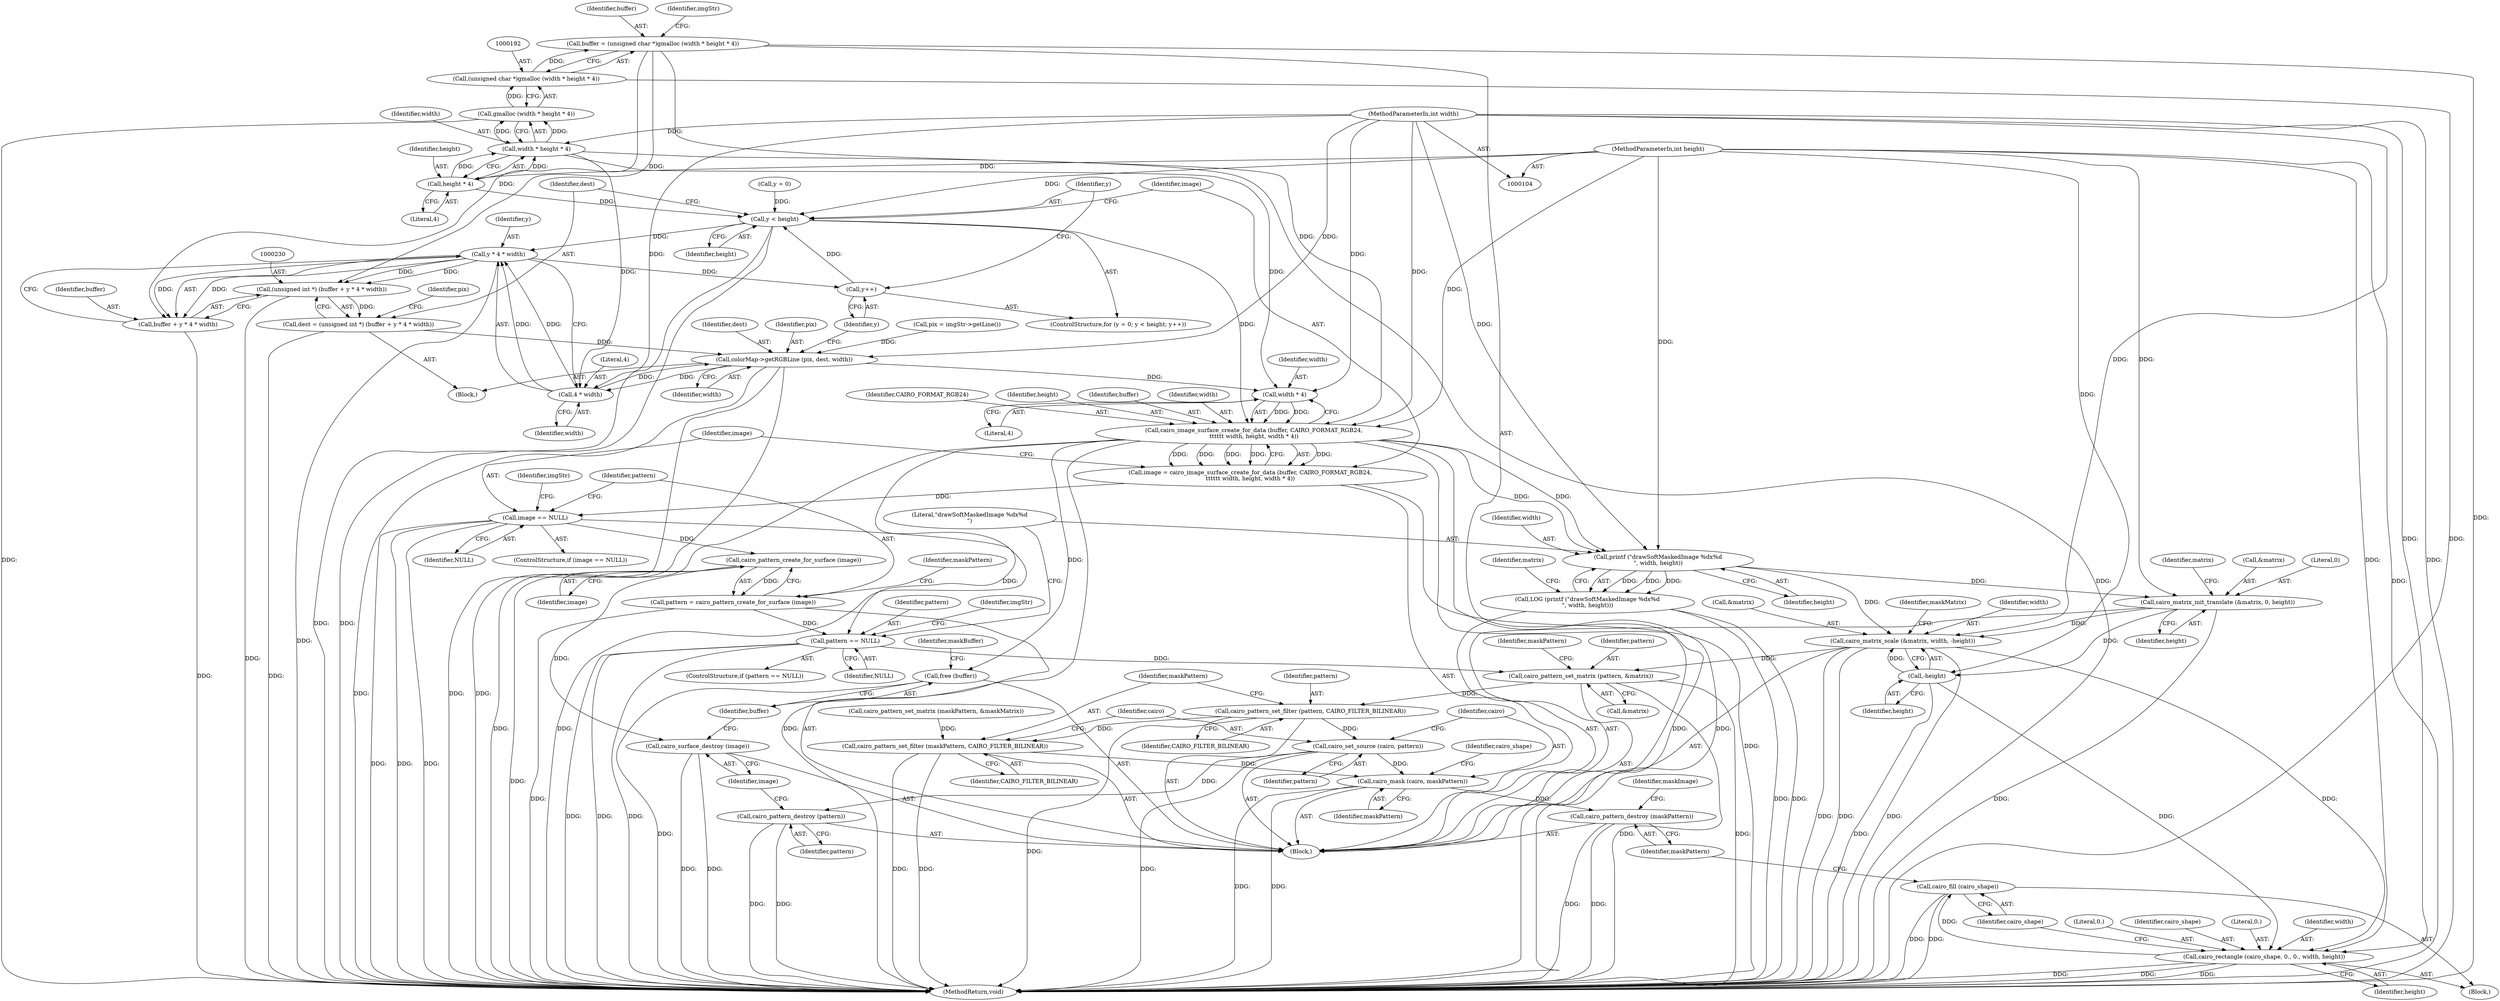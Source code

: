 digraph "1_poppler_7b2d314a61fd0e12f47c62996cb49ec0d1ba747a_3@integer" {
"1000189" [label="(Call,buffer = (unsigned char *)gmalloc (width * height * 4))"];
"1000191" [label="(Call,(unsigned char *)gmalloc (width * height * 4))"];
"1000193" [label="(Call,gmalloc (width * height * 4))"];
"1000194" [label="(Call,width * height * 4)"];
"1000108" [label="(MethodParameterIn,int width)"];
"1000196" [label="(Call,height * 4)"];
"1000109" [label="(MethodParameterIn,int height)"];
"1000229" [label="(Call,(unsigned int *) (buffer + y * 4 * width))"];
"1000227" [label="(Call,dest = (unsigned int *) (buffer + y * 4 * width))"];
"1000241" [label="(Call,colorMap->getRGBLine (pix, dest, width))"];
"1000235" [label="(Call,4 * width)"];
"1000233" [label="(Call,y * 4 * width)"];
"1000224" [label="(Call,y++)"];
"1000221" [label="(Call,y < height)"];
"1000247" [label="(Call,cairo_image_surface_create_for_data (buffer, CAIRO_FORMAT_RGB24,\n\t\t\t\t\t\t width, height, width * 4))"];
"1000245" [label="(Call,image = cairo_image_surface_create_for_data (buffer, CAIRO_FORMAT_RGB24,\n\t\t\t\t\t\t width, height, width * 4))"];
"1000256" [label="(Call,image == NULL)"];
"1000265" [label="(Call,cairo_pattern_create_for_surface (image))"];
"1000263" [label="(Call,pattern = cairo_pattern_create_for_surface (image))"];
"1000272" [label="(Call,pattern == NULL)"];
"1000306" [label="(Call,cairo_pattern_set_matrix (pattern, &matrix))"];
"1000314" [label="(Call,cairo_pattern_set_filter (pattern, CAIRO_FILTER_BILINEAR))"];
"1000317" [label="(Call,cairo_pattern_set_filter (maskPattern, CAIRO_FILTER_BILINEAR))"];
"1000323" [label="(Call,cairo_mask (cairo, maskPattern))"];
"1000337" [label="(Call,cairo_pattern_destroy (maskPattern))"];
"1000320" [label="(Call,cairo_set_source (cairo, pattern))"];
"1000341" [label="(Call,cairo_pattern_destroy (pattern))"];
"1000343" [label="(Call,cairo_surface_destroy (image))"];
"1000280" [label="(Call,printf (\"drawSoftMaskedImage %dx%d\n\", width, height))"];
"1000279" [label="(Call,LOG (printf (\"drawSoftMaskedImage %dx%d\n\", width, height)))"];
"1000284" [label="(Call,cairo_matrix_init_translate (&matrix, 0, height))"];
"1000289" [label="(Call,cairo_matrix_scale (&matrix, width, -height))"];
"1000329" [label="(Call,cairo_rectangle (cairo_shape, 0., 0., width, height))"];
"1000335" [label="(Call,cairo_fill (cairo_shape))"];
"1000293" [label="(Call,-height)"];
"1000345" [label="(Call,free (buffer))"];
"1000231" [label="(Call,buffer + y * 4 * width)"];
"1000252" [label="(Call,width * 4)"];
"1000249" [label="(Identifier,CAIRO_FORMAT_RGB24)"];
"1000242" [label="(Identifier,pix)"];
"1000311" [label="(Identifier,maskPattern)"];
"1000333" [label="(Identifier,width)"];
"1000332" [label="(Literal,0.)"];
"1000193" [label="(Call,gmalloc (width * height * 4))"];
"1000335" [label="(Call,cairo_fill (cairo_shape))"];
"1000285" [label="(Call,&matrix)"];
"1000265" [label="(Call,cairo_pattern_create_for_surface (image))"];
"1000287" [label="(Literal,0)"];
"1000258" [label="(Identifier,NULL)"];
"1000234" [label="(Identifier,y)"];
"1000330" [label="(Identifier,cairo_shape)"];
"1000271" [label="(ControlStructure,if (pattern == NULL))"];
"1000318" [label="(Identifier,maskPattern)"];
"1000346" [label="(Identifier,buffer)"];
"1000331" [label="(Literal,0.)"];
"1000294" [label="(Identifier,height)"];
"1000190" [label="(Identifier,buffer)"];
"1000194" [label="(Call,width * height * 4)"];
"1000281" [label="(Literal,\"drawSoftMaskedImage %dx%d\n\")"];
"1000343" [label="(Call,cairo_surface_destroy (image))"];
"1000255" [label="(ControlStructure,if (image == NULL))"];
"1000225" [label="(Identifier,y)"];
"1000263" [label="(Call,pattern = cairo_pattern_create_for_surface (image))"];
"1000254" [label="(Literal,4)"];
"1000341" [label="(Call,cairo_pattern_destroy (pattern))"];
"1000351" [label="(MethodReturn,void)"];
"1000251" [label="(Identifier,height)"];
"1000279" [label="(Call,LOG (printf (\"drawSoftMaskedImage %dx%d\n\", width, height)))"];
"1000336" [label="(Identifier,cairo_shape)"];
"1000256" [label="(Call,image == NULL)"];
"1000283" [label="(Identifier,height)"];
"1000286" [label="(Identifier,matrix)"];
"1000277" [label="(Identifier,imgStr)"];
"1000322" [label="(Identifier,pattern)"];
"1000189" [label="(Call,buffer = (unsigned char *)gmalloc (width * height * 4))"];
"1000222" [label="(Identifier,y)"];
"1000237" [label="(Identifier,width)"];
"1000315" [label="(Identifier,pattern)"];
"1000284" [label="(Call,cairo_matrix_init_translate (&matrix, 0, height))"];
"1000338" [label="(Identifier,maskPattern)"];
"1000245" [label="(Call,image = cairo_image_surface_create_for_data (buffer, CAIRO_FORMAT_RGB24,\n\t\t\t\t\t\t width, height, width * 4))"];
"1000226" [label="(Block,)"];
"1000273" [label="(Identifier,pattern)"];
"1000261" [label="(Identifier,imgStr)"];
"1000297" [label="(Identifier,maskMatrix)"];
"1000253" [label="(Identifier,width)"];
"1000292" [label="(Identifier,width)"];
"1000252" [label="(Call,width * 4)"];
"1000108" [label="(MethodParameterIn,int width)"];
"1000196" [label="(Call,height * 4)"];
"1000229" [label="(Call,(unsigned int *) (buffer + y * 4 * width))"];
"1000109" [label="(MethodParameterIn,int height)"];
"1000223" [label="(Identifier,height)"];
"1000291" [label="(Identifier,matrix)"];
"1000316" [label="(Identifier,CAIRO_FILTER_BILINEAR)"];
"1000290" [label="(Call,&matrix)"];
"1000327" [label="(Identifier,cairo_shape)"];
"1000344" [label="(Identifier,image)"];
"1000241" [label="(Call,colorMap->getRGBLine (pix, dest, width))"];
"1000232" [label="(Identifier,buffer)"];
"1000235" [label="(Call,4 * width)"];
"1000340" [label="(Identifier,maskImage)"];
"1000257" [label="(Identifier,image)"];
"1000236" [label="(Literal,4)"];
"1000221" [label="(Call,y < height)"];
"1000342" [label="(Identifier,pattern)"];
"1000282" [label="(Identifier,width)"];
"1000319" [label="(Identifier,CAIRO_FILTER_BILINEAR)"];
"1000247" [label="(Call,cairo_image_surface_create_for_data (buffer, CAIRO_FORMAT_RGB24,\n\t\t\t\t\t\t width, height, width * 4))"];
"1000218" [label="(Call,y = 0)"];
"1000293" [label="(Call,-height)"];
"1000195" [label="(Identifier,width)"];
"1000314" [label="(Call,cairo_pattern_set_filter (pattern, CAIRO_FILTER_BILINEAR))"];
"1000308" [label="(Call,&matrix)"];
"1000324" [label="(Identifier,cairo)"];
"1000274" [label="(Identifier,NULL)"];
"1000238" [label="(Call,pix = imgStr->getLine())"];
"1000191" [label="(Call,(unsigned char *)gmalloc (width * height * 4))"];
"1000323" [label="(Call,cairo_mask (cairo, maskPattern))"];
"1000246" [label="(Identifier,image)"];
"1000239" [label="(Identifier,pix)"];
"1000264" [label="(Identifier,pattern)"];
"1000280" [label="(Call,printf (\"drawSoftMaskedImage %dx%d\n\", width, height))"];
"1000272" [label="(Call,pattern == NULL)"];
"1000266" [label="(Identifier,image)"];
"1000228" [label="(Identifier,dest)"];
"1000268" [label="(Identifier,maskPattern)"];
"1000317" [label="(Call,cairo_pattern_set_filter (maskPattern, CAIRO_FILTER_BILINEAR))"];
"1000115" [label="(Block,)"];
"1000348" [label="(Identifier,maskBuffer)"];
"1000224" [label="(Call,y++)"];
"1000334" [label="(Identifier,height)"];
"1000329" [label="(Call,cairo_rectangle (cairo_shape, 0., 0., width, height))"];
"1000233" [label="(Call,y * 4 * width)"];
"1000244" [label="(Identifier,width)"];
"1000320" [label="(Call,cairo_set_source (cairo, pattern))"];
"1000197" [label="(Identifier,height)"];
"1000306" [label="(Call,cairo_pattern_set_matrix (pattern, &matrix))"];
"1000248" [label="(Identifier,buffer)"];
"1000250" [label="(Identifier,width)"];
"1000288" [label="(Identifier,height)"];
"1000243" [label="(Identifier,dest)"];
"1000325" [label="(Identifier,maskPattern)"];
"1000321" [label="(Identifier,cairo)"];
"1000198" [label="(Literal,4)"];
"1000289" [label="(Call,cairo_matrix_scale (&matrix, width, -height))"];
"1000227" [label="(Call,dest = (unsigned int *) (buffer + y * 4 * width))"];
"1000307" [label="(Identifier,pattern)"];
"1000328" [label="(Block,)"];
"1000231" [label="(Call,buffer + y * 4 * width)"];
"1000337" [label="(Call,cairo_pattern_destroy (maskPattern))"];
"1000310" [label="(Call,cairo_pattern_set_matrix (maskPattern, &maskMatrix))"];
"1000200" [label="(Identifier,imgStr)"];
"1000345" [label="(Call,free (buffer))"];
"1000217" [label="(ControlStructure,for (y = 0; y < height; y++))"];
"1000189" -> "1000115"  [label="AST: "];
"1000189" -> "1000191"  [label="CFG: "];
"1000190" -> "1000189"  [label="AST: "];
"1000191" -> "1000189"  [label="AST: "];
"1000200" -> "1000189"  [label="CFG: "];
"1000189" -> "1000351"  [label="DDG: "];
"1000191" -> "1000189"  [label="DDG: "];
"1000189" -> "1000229"  [label="DDG: "];
"1000189" -> "1000231"  [label="DDG: "];
"1000189" -> "1000247"  [label="DDG: "];
"1000191" -> "1000193"  [label="CFG: "];
"1000192" -> "1000191"  [label="AST: "];
"1000193" -> "1000191"  [label="AST: "];
"1000191" -> "1000351"  [label="DDG: "];
"1000193" -> "1000191"  [label="DDG: "];
"1000193" -> "1000194"  [label="CFG: "];
"1000194" -> "1000193"  [label="AST: "];
"1000193" -> "1000351"  [label="DDG: "];
"1000194" -> "1000193"  [label="DDG: "];
"1000194" -> "1000193"  [label="DDG: "];
"1000194" -> "1000196"  [label="CFG: "];
"1000195" -> "1000194"  [label="AST: "];
"1000196" -> "1000194"  [label="AST: "];
"1000194" -> "1000351"  [label="DDG: "];
"1000108" -> "1000194"  [label="DDG: "];
"1000196" -> "1000194"  [label="DDG: "];
"1000196" -> "1000194"  [label="DDG: "];
"1000194" -> "1000235"  [label="DDG: "];
"1000194" -> "1000252"  [label="DDG: "];
"1000108" -> "1000104"  [label="AST: "];
"1000108" -> "1000351"  [label="DDG: "];
"1000108" -> "1000235"  [label="DDG: "];
"1000108" -> "1000241"  [label="DDG: "];
"1000108" -> "1000247"  [label="DDG: "];
"1000108" -> "1000252"  [label="DDG: "];
"1000108" -> "1000280"  [label="DDG: "];
"1000108" -> "1000289"  [label="DDG: "];
"1000108" -> "1000329"  [label="DDG: "];
"1000196" -> "1000198"  [label="CFG: "];
"1000197" -> "1000196"  [label="AST: "];
"1000198" -> "1000196"  [label="AST: "];
"1000109" -> "1000196"  [label="DDG: "];
"1000196" -> "1000221"  [label="DDG: "];
"1000109" -> "1000104"  [label="AST: "];
"1000109" -> "1000351"  [label="DDG: "];
"1000109" -> "1000221"  [label="DDG: "];
"1000109" -> "1000247"  [label="DDG: "];
"1000109" -> "1000280"  [label="DDG: "];
"1000109" -> "1000284"  [label="DDG: "];
"1000109" -> "1000293"  [label="DDG: "];
"1000109" -> "1000329"  [label="DDG: "];
"1000229" -> "1000227"  [label="AST: "];
"1000229" -> "1000231"  [label="CFG: "];
"1000230" -> "1000229"  [label="AST: "];
"1000231" -> "1000229"  [label="AST: "];
"1000227" -> "1000229"  [label="CFG: "];
"1000229" -> "1000351"  [label="DDG: "];
"1000229" -> "1000227"  [label="DDG: "];
"1000233" -> "1000229"  [label="DDG: "];
"1000233" -> "1000229"  [label="DDG: "];
"1000227" -> "1000226"  [label="AST: "];
"1000228" -> "1000227"  [label="AST: "];
"1000239" -> "1000227"  [label="CFG: "];
"1000227" -> "1000351"  [label="DDG: "];
"1000227" -> "1000241"  [label="DDG: "];
"1000241" -> "1000226"  [label="AST: "];
"1000241" -> "1000244"  [label="CFG: "];
"1000242" -> "1000241"  [label="AST: "];
"1000243" -> "1000241"  [label="AST: "];
"1000244" -> "1000241"  [label="AST: "];
"1000225" -> "1000241"  [label="CFG: "];
"1000241" -> "1000351"  [label="DDG: "];
"1000241" -> "1000351"  [label="DDG: "];
"1000241" -> "1000351"  [label="DDG: "];
"1000241" -> "1000235"  [label="DDG: "];
"1000238" -> "1000241"  [label="DDG: "];
"1000235" -> "1000241"  [label="DDG: "];
"1000241" -> "1000252"  [label="DDG: "];
"1000235" -> "1000233"  [label="AST: "];
"1000235" -> "1000237"  [label="CFG: "];
"1000236" -> "1000235"  [label="AST: "];
"1000237" -> "1000235"  [label="AST: "];
"1000233" -> "1000235"  [label="CFG: "];
"1000235" -> "1000233"  [label="DDG: "];
"1000235" -> "1000233"  [label="DDG: "];
"1000233" -> "1000231"  [label="AST: "];
"1000234" -> "1000233"  [label="AST: "];
"1000231" -> "1000233"  [label="CFG: "];
"1000233" -> "1000351"  [label="DDG: "];
"1000233" -> "1000224"  [label="DDG: "];
"1000233" -> "1000231"  [label="DDG: "];
"1000233" -> "1000231"  [label="DDG: "];
"1000221" -> "1000233"  [label="DDG: "];
"1000224" -> "1000217"  [label="AST: "];
"1000224" -> "1000225"  [label="CFG: "];
"1000225" -> "1000224"  [label="AST: "];
"1000222" -> "1000224"  [label="CFG: "];
"1000224" -> "1000221"  [label="DDG: "];
"1000221" -> "1000217"  [label="AST: "];
"1000221" -> "1000223"  [label="CFG: "];
"1000222" -> "1000221"  [label="AST: "];
"1000223" -> "1000221"  [label="AST: "];
"1000228" -> "1000221"  [label="CFG: "];
"1000246" -> "1000221"  [label="CFG: "];
"1000221" -> "1000351"  [label="DDG: "];
"1000221" -> "1000351"  [label="DDG: "];
"1000218" -> "1000221"  [label="DDG: "];
"1000221" -> "1000247"  [label="DDG: "];
"1000247" -> "1000245"  [label="AST: "];
"1000247" -> "1000252"  [label="CFG: "];
"1000248" -> "1000247"  [label="AST: "];
"1000249" -> "1000247"  [label="AST: "];
"1000250" -> "1000247"  [label="AST: "];
"1000251" -> "1000247"  [label="AST: "];
"1000252" -> "1000247"  [label="AST: "];
"1000245" -> "1000247"  [label="CFG: "];
"1000247" -> "1000351"  [label="DDG: "];
"1000247" -> "1000351"  [label="DDG: "];
"1000247" -> "1000351"  [label="DDG: "];
"1000247" -> "1000351"  [label="DDG: "];
"1000247" -> "1000351"  [label="DDG: "];
"1000247" -> "1000245"  [label="DDG: "];
"1000247" -> "1000245"  [label="DDG: "];
"1000247" -> "1000245"  [label="DDG: "];
"1000247" -> "1000245"  [label="DDG: "];
"1000247" -> "1000245"  [label="DDG: "];
"1000252" -> "1000247"  [label="DDG: "];
"1000252" -> "1000247"  [label="DDG: "];
"1000247" -> "1000280"  [label="DDG: "];
"1000247" -> "1000280"  [label="DDG: "];
"1000247" -> "1000345"  [label="DDG: "];
"1000245" -> "1000115"  [label="AST: "];
"1000246" -> "1000245"  [label="AST: "];
"1000257" -> "1000245"  [label="CFG: "];
"1000245" -> "1000351"  [label="DDG: "];
"1000245" -> "1000256"  [label="DDG: "];
"1000256" -> "1000255"  [label="AST: "];
"1000256" -> "1000258"  [label="CFG: "];
"1000257" -> "1000256"  [label="AST: "];
"1000258" -> "1000256"  [label="AST: "];
"1000261" -> "1000256"  [label="CFG: "];
"1000264" -> "1000256"  [label="CFG: "];
"1000256" -> "1000351"  [label="DDG: "];
"1000256" -> "1000351"  [label="DDG: "];
"1000256" -> "1000351"  [label="DDG: "];
"1000256" -> "1000265"  [label="DDG: "];
"1000256" -> "1000272"  [label="DDG: "];
"1000265" -> "1000263"  [label="AST: "];
"1000265" -> "1000266"  [label="CFG: "];
"1000266" -> "1000265"  [label="AST: "];
"1000263" -> "1000265"  [label="CFG: "];
"1000265" -> "1000351"  [label="DDG: "];
"1000265" -> "1000263"  [label="DDG: "];
"1000265" -> "1000343"  [label="DDG: "];
"1000263" -> "1000115"  [label="AST: "];
"1000264" -> "1000263"  [label="AST: "];
"1000268" -> "1000263"  [label="CFG: "];
"1000263" -> "1000351"  [label="DDG: "];
"1000263" -> "1000272"  [label="DDG: "];
"1000272" -> "1000271"  [label="AST: "];
"1000272" -> "1000274"  [label="CFG: "];
"1000273" -> "1000272"  [label="AST: "];
"1000274" -> "1000272"  [label="AST: "];
"1000277" -> "1000272"  [label="CFG: "];
"1000281" -> "1000272"  [label="CFG: "];
"1000272" -> "1000351"  [label="DDG: "];
"1000272" -> "1000351"  [label="DDG: "];
"1000272" -> "1000351"  [label="DDG: "];
"1000272" -> "1000306"  [label="DDG: "];
"1000306" -> "1000115"  [label="AST: "];
"1000306" -> "1000308"  [label="CFG: "];
"1000307" -> "1000306"  [label="AST: "];
"1000308" -> "1000306"  [label="AST: "];
"1000311" -> "1000306"  [label="CFG: "];
"1000306" -> "1000351"  [label="DDG: "];
"1000306" -> "1000351"  [label="DDG: "];
"1000289" -> "1000306"  [label="DDG: "];
"1000306" -> "1000314"  [label="DDG: "];
"1000314" -> "1000115"  [label="AST: "];
"1000314" -> "1000316"  [label="CFG: "];
"1000315" -> "1000314"  [label="AST: "];
"1000316" -> "1000314"  [label="AST: "];
"1000318" -> "1000314"  [label="CFG: "];
"1000314" -> "1000351"  [label="DDG: "];
"1000314" -> "1000317"  [label="DDG: "];
"1000314" -> "1000320"  [label="DDG: "];
"1000317" -> "1000115"  [label="AST: "];
"1000317" -> "1000319"  [label="CFG: "];
"1000318" -> "1000317"  [label="AST: "];
"1000319" -> "1000317"  [label="AST: "];
"1000321" -> "1000317"  [label="CFG: "];
"1000317" -> "1000351"  [label="DDG: "];
"1000317" -> "1000351"  [label="DDG: "];
"1000310" -> "1000317"  [label="DDG: "];
"1000317" -> "1000323"  [label="DDG: "];
"1000323" -> "1000115"  [label="AST: "];
"1000323" -> "1000325"  [label="CFG: "];
"1000324" -> "1000323"  [label="AST: "];
"1000325" -> "1000323"  [label="AST: "];
"1000327" -> "1000323"  [label="CFG: "];
"1000323" -> "1000351"  [label="DDG: "];
"1000323" -> "1000351"  [label="DDG: "];
"1000320" -> "1000323"  [label="DDG: "];
"1000323" -> "1000337"  [label="DDG: "];
"1000337" -> "1000115"  [label="AST: "];
"1000337" -> "1000338"  [label="CFG: "];
"1000338" -> "1000337"  [label="AST: "];
"1000340" -> "1000337"  [label="CFG: "];
"1000337" -> "1000351"  [label="DDG: "];
"1000337" -> "1000351"  [label="DDG: "];
"1000320" -> "1000115"  [label="AST: "];
"1000320" -> "1000322"  [label="CFG: "];
"1000321" -> "1000320"  [label="AST: "];
"1000322" -> "1000320"  [label="AST: "];
"1000324" -> "1000320"  [label="CFG: "];
"1000320" -> "1000351"  [label="DDG: "];
"1000320" -> "1000341"  [label="DDG: "];
"1000341" -> "1000115"  [label="AST: "];
"1000341" -> "1000342"  [label="CFG: "];
"1000342" -> "1000341"  [label="AST: "];
"1000344" -> "1000341"  [label="CFG: "];
"1000341" -> "1000351"  [label="DDG: "];
"1000341" -> "1000351"  [label="DDG: "];
"1000343" -> "1000115"  [label="AST: "];
"1000343" -> "1000344"  [label="CFG: "];
"1000344" -> "1000343"  [label="AST: "];
"1000346" -> "1000343"  [label="CFG: "];
"1000343" -> "1000351"  [label="DDG: "];
"1000343" -> "1000351"  [label="DDG: "];
"1000280" -> "1000279"  [label="AST: "];
"1000280" -> "1000283"  [label="CFG: "];
"1000281" -> "1000280"  [label="AST: "];
"1000282" -> "1000280"  [label="AST: "];
"1000283" -> "1000280"  [label="AST: "];
"1000279" -> "1000280"  [label="CFG: "];
"1000280" -> "1000279"  [label="DDG: "];
"1000280" -> "1000279"  [label="DDG: "];
"1000280" -> "1000279"  [label="DDG: "];
"1000280" -> "1000284"  [label="DDG: "];
"1000280" -> "1000289"  [label="DDG: "];
"1000279" -> "1000115"  [label="AST: "];
"1000286" -> "1000279"  [label="CFG: "];
"1000279" -> "1000351"  [label="DDG: "];
"1000279" -> "1000351"  [label="DDG: "];
"1000284" -> "1000115"  [label="AST: "];
"1000284" -> "1000288"  [label="CFG: "];
"1000285" -> "1000284"  [label="AST: "];
"1000287" -> "1000284"  [label="AST: "];
"1000288" -> "1000284"  [label="AST: "];
"1000291" -> "1000284"  [label="CFG: "];
"1000284" -> "1000351"  [label="DDG: "];
"1000284" -> "1000289"  [label="DDG: "];
"1000284" -> "1000293"  [label="DDG: "];
"1000289" -> "1000115"  [label="AST: "];
"1000289" -> "1000293"  [label="CFG: "];
"1000290" -> "1000289"  [label="AST: "];
"1000292" -> "1000289"  [label="AST: "];
"1000293" -> "1000289"  [label="AST: "];
"1000297" -> "1000289"  [label="CFG: "];
"1000289" -> "1000351"  [label="DDG: "];
"1000289" -> "1000351"  [label="DDG: "];
"1000289" -> "1000351"  [label="DDG: "];
"1000293" -> "1000289"  [label="DDG: "];
"1000289" -> "1000329"  [label="DDG: "];
"1000329" -> "1000328"  [label="AST: "];
"1000329" -> "1000334"  [label="CFG: "];
"1000330" -> "1000329"  [label="AST: "];
"1000331" -> "1000329"  [label="AST: "];
"1000332" -> "1000329"  [label="AST: "];
"1000333" -> "1000329"  [label="AST: "];
"1000334" -> "1000329"  [label="AST: "];
"1000336" -> "1000329"  [label="CFG: "];
"1000329" -> "1000351"  [label="DDG: "];
"1000329" -> "1000351"  [label="DDG: "];
"1000329" -> "1000351"  [label="DDG: "];
"1000293" -> "1000329"  [label="DDG: "];
"1000329" -> "1000335"  [label="DDG: "];
"1000335" -> "1000328"  [label="AST: "];
"1000335" -> "1000336"  [label="CFG: "];
"1000336" -> "1000335"  [label="AST: "];
"1000338" -> "1000335"  [label="CFG: "];
"1000335" -> "1000351"  [label="DDG: "];
"1000335" -> "1000351"  [label="DDG: "];
"1000293" -> "1000294"  [label="CFG: "];
"1000294" -> "1000293"  [label="AST: "];
"1000293" -> "1000351"  [label="DDG: "];
"1000345" -> "1000115"  [label="AST: "];
"1000345" -> "1000346"  [label="CFG: "];
"1000346" -> "1000345"  [label="AST: "];
"1000348" -> "1000345"  [label="CFG: "];
"1000345" -> "1000351"  [label="DDG: "];
"1000232" -> "1000231"  [label="AST: "];
"1000231" -> "1000351"  [label="DDG: "];
"1000252" -> "1000254"  [label="CFG: "];
"1000253" -> "1000252"  [label="AST: "];
"1000254" -> "1000252"  [label="AST: "];
}
